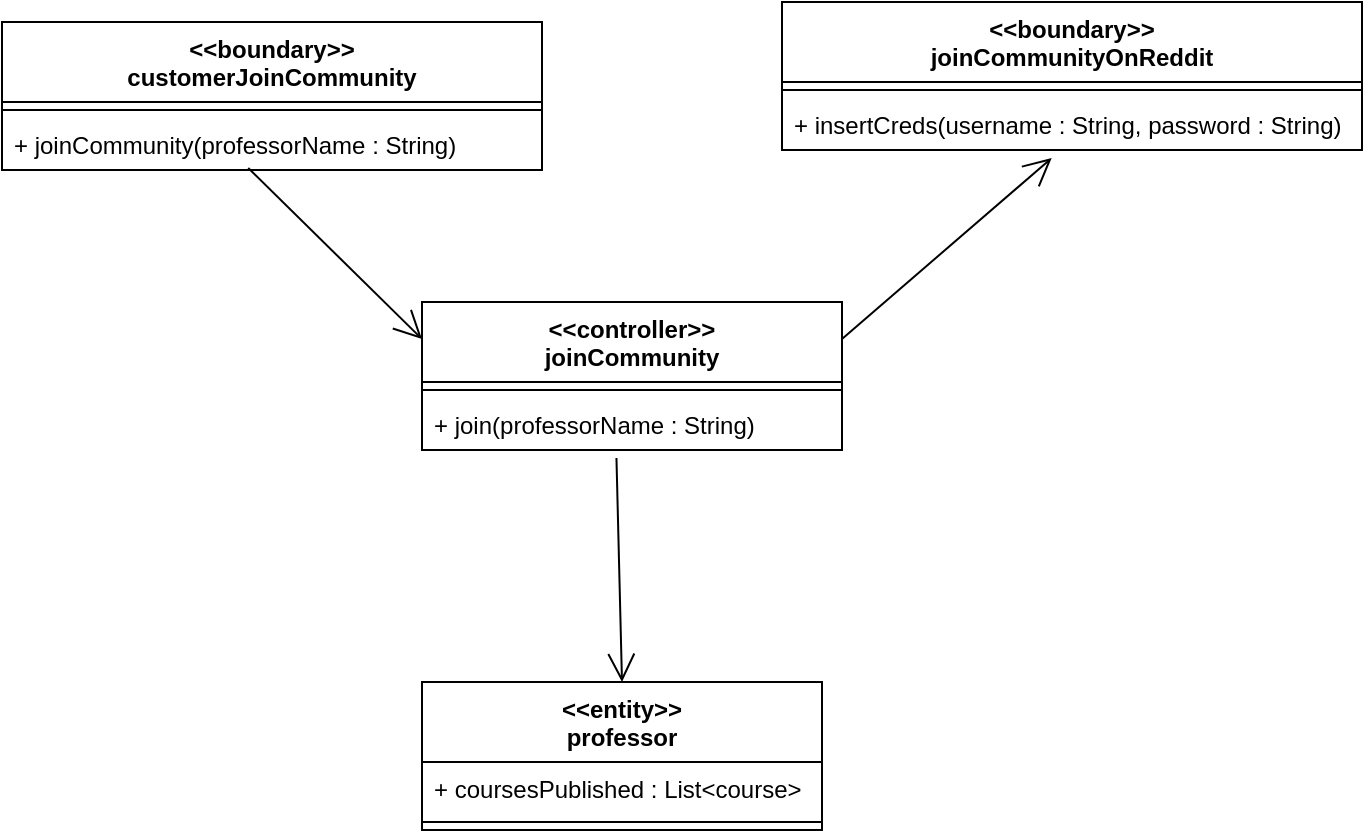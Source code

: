 <mxfile version="22.0.2" type="device">
  <diagram name="Page-1" id="YBq0UO2vGwqeCDk3y6Ya">
    <mxGraphModel dx="1604" dy="843" grid="1" gridSize="10" guides="1" tooltips="1" connect="1" arrows="1" fold="1" page="1" pageScale="1" pageWidth="850" pageHeight="1100" math="0" shadow="0">
      <root>
        <mxCell id="0" />
        <mxCell id="1" parent="0" />
        <mxCell id="v9i0bqRu3YsyNLqI1SSV-1" value="&amp;lt;&amp;lt;controller&amp;gt;&amp;gt;&lt;br&gt;joinCommunity" style="swimlane;fontStyle=1;align=center;verticalAlign=top;childLayout=stackLayout;horizontal=1;startSize=40;horizontalStack=0;resizeParent=1;resizeParentMax=0;resizeLast=0;collapsible=1;marginBottom=0;whiteSpace=wrap;html=1;" vertex="1" parent="1">
          <mxGeometry x="280" y="260" width="210" height="74" as="geometry" />
        </mxCell>
        <mxCell id="v9i0bqRu3YsyNLqI1SSV-3" value="" style="line;strokeWidth=1;fillColor=none;align=left;verticalAlign=middle;spacingTop=-1;spacingLeft=3;spacingRight=3;rotatable=0;labelPosition=right;points=[];portConstraint=eastwest;strokeColor=inherit;" vertex="1" parent="v9i0bqRu3YsyNLqI1SSV-1">
          <mxGeometry y="40" width="210" height="8" as="geometry" />
        </mxCell>
        <mxCell id="v9i0bqRu3YsyNLqI1SSV-4" value="+ join(professorName : String)" style="text;strokeColor=none;fillColor=none;align=left;verticalAlign=top;spacingLeft=4;spacingRight=4;overflow=hidden;rotatable=0;points=[[0,0.5],[1,0.5]];portConstraint=eastwest;whiteSpace=wrap;html=1;" vertex="1" parent="v9i0bqRu3YsyNLqI1SSV-1">
          <mxGeometry y="48" width="210" height="26" as="geometry" />
        </mxCell>
        <mxCell id="v9i0bqRu3YsyNLqI1SSV-5" value="&amp;lt;&amp;lt;boundary&amp;gt;&amp;gt;&lt;br&gt;customerJoinCommunity" style="swimlane;fontStyle=1;align=center;verticalAlign=top;childLayout=stackLayout;horizontal=1;startSize=40;horizontalStack=0;resizeParent=1;resizeParentMax=0;resizeLast=0;collapsible=1;marginBottom=0;whiteSpace=wrap;html=1;" vertex="1" parent="1">
          <mxGeometry x="70" y="120" width="270" height="74" as="geometry" />
        </mxCell>
        <mxCell id="v9i0bqRu3YsyNLqI1SSV-7" value="" style="line;strokeWidth=1;fillColor=none;align=left;verticalAlign=middle;spacingTop=-1;spacingLeft=3;spacingRight=3;rotatable=0;labelPosition=right;points=[];portConstraint=eastwest;strokeColor=inherit;" vertex="1" parent="v9i0bqRu3YsyNLqI1SSV-5">
          <mxGeometry y="40" width="270" height="8" as="geometry" />
        </mxCell>
        <mxCell id="v9i0bqRu3YsyNLqI1SSV-8" value="+ joinCommunity(professorName : String)" style="text;strokeColor=none;fillColor=none;align=left;verticalAlign=top;spacingLeft=4;spacingRight=4;overflow=hidden;rotatable=0;points=[[0,0.5],[1,0.5]];portConstraint=eastwest;whiteSpace=wrap;html=1;" vertex="1" parent="v9i0bqRu3YsyNLqI1SSV-5">
          <mxGeometry y="48" width="270" height="26" as="geometry" />
        </mxCell>
        <mxCell id="v9i0bqRu3YsyNLqI1SSV-9" value="&amp;lt;&amp;lt;boundary&amp;gt;&amp;gt;&lt;br&gt;joinCommunityOnReddit" style="swimlane;fontStyle=1;align=center;verticalAlign=top;childLayout=stackLayout;horizontal=1;startSize=40;horizontalStack=0;resizeParent=1;resizeParentMax=0;resizeLast=0;collapsible=1;marginBottom=0;whiteSpace=wrap;html=1;" vertex="1" parent="1">
          <mxGeometry x="460" y="110" width="290" height="74" as="geometry" />
        </mxCell>
        <mxCell id="v9i0bqRu3YsyNLqI1SSV-11" value="" style="line;strokeWidth=1;fillColor=none;align=left;verticalAlign=middle;spacingTop=-1;spacingLeft=3;spacingRight=3;rotatable=0;labelPosition=right;points=[];portConstraint=eastwest;strokeColor=inherit;" vertex="1" parent="v9i0bqRu3YsyNLqI1SSV-9">
          <mxGeometry y="40" width="290" height="8" as="geometry" />
        </mxCell>
        <mxCell id="v9i0bqRu3YsyNLqI1SSV-12" value="+ insertCreds(username : String, password : String)" style="text;strokeColor=none;fillColor=none;align=left;verticalAlign=top;spacingLeft=4;spacingRight=4;overflow=hidden;rotatable=0;points=[[0,0.5],[1,0.5]];portConstraint=eastwest;whiteSpace=wrap;html=1;" vertex="1" parent="v9i0bqRu3YsyNLqI1SSV-9">
          <mxGeometry y="48" width="290" height="26" as="geometry" />
        </mxCell>
        <mxCell id="v9i0bqRu3YsyNLqI1SSV-29" value="&amp;lt;&amp;lt;entity&amp;gt;&amp;gt;&lt;br&gt;professor" style="swimlane;fontStyle=1;align=center;verticalAlign=top;childLayout=stackLayout;horizontal=1;startSize=40;horizontalStack=0;resizeParent=1;resizeParentMax=0;resizeLast=0;collapsible=1;marginBottom=0;whiteSpace=wrap;html=1;" vertex="1" parent="1">
          <mxGeometry x="280" y="450" width="200" height="74" as="geometry" />
        </mxCell>
        <mxCell id="v9i0bqRu3YsyNLqI1SSV-30" value="+ coursesPublished : List&amp;lt;course&amp;gt;" style="text;strokeColor=none;fillColor=none;align=left;verticalAlign=top;spacingLeft=4;spacingRight=4;overflow=hidden;rotatable=0;points=[[0,0.5],[1,0.5]];portConstraint=eastwest;whiteSpace=wrap;html=1;" vertex="1" parent="v9i0bqRu3YsyNLqI1SSV-29">
          <mxGeometry y="40" width="200" height="26" as="geometry" />
        </mxCell>
        <mxCell id="v9i0bqRu3YsyNLqI1SSV-31" value="" style="line;strokeWidth=1;fillColor=none;align=left;verticalAlign=middle;spacingTop=-1;spacingLeft=3;spacingRight=3;rotatable=0;labelPosition=right;points=[];portConstraint=eastwest;strokeColor=inherit;" vertex="1" parent="v9i0bqRu3YsyNLqI1SSV-29">
          <mxGeometry y="66" width="200" height="8" as="geometry" />
        </mxCell>
        <mxCell id="v9i0bqRu3YsyNLqI1SSV-32" value="" style="endArrow=open;endFill=1;endSize=12;html=1;rounded=0;exitX=0.456;exitY=0.962;exitDx=0;exitDy=0;exitPerimeter=0;entryX=0;entryY=0.25;entryDx=0;entryDy=0;" edge="1" parent="1" source="v9i0bqRu3YsyNLqI1SSV-8" target="v9i0bqRu3YsyNLqI1SSV-1">
          <mxGeometry width="160" relative="1" as="geometry">
            <mxPoint x="110" y="320" as="sourcePoint" />
            <mxPoint x="270" y="320" as="targetPoint" />
          </mxGeometry>
        </mxCell>
        <mxCell id="v9i0bqRu3YsyNLqI1SSV-33" value="" style="endArrow=open;endFill=1;endSize=12;html=1;rounded=0;exitX=1;exitY=0.25;exitDx=0;exitDy=0;entryX=0.465;entryY=1.154;entryDx=0;entryDy=0;entryPerimeter=0;" edge="1" parent="1" source="v9i0bqRu3YsyNLqI1SSV-1" target="v9i0bqRu3YsyNLqI1SSV-12">
          <mxGeometry width="160" relative="1" as="geometry">
            <mxPoint x="580" y="320" as="sourcePoint" />
            <mxPoint x="740" y="320" as="targetPoint" />
          </mxGeometry>
        </mxCell>
        <mxCell id="v9i0bqRu3YsyNLqI1SSV-34" value="" style="endArrow=open;endFill=1;endSize=12;html=1;rounded=0;exitX=0.463;exitY=1.154;exitDx=0;exitDy=0;exitPerimeter=0;entryX=0.5;entryY=0;entryDx=0;entryDy=0;" edge="1" parent="1" source="v9i0bqRu3YsyNLqI1SSV-4" target="v9i0bqRu3YsyNLqI1SSV-29">
          <mxGeometry width="160" relative="1" as="geometry">
            <mxPoint x="320" y="420" as="sourcePoint" />
            <mxPoint x="480" y="420" as="targetPoint" />
          </mxGeometry>
        </mxCell>
      </root>
    </mxGraphModel>
  </diagram>
</mxfile>
